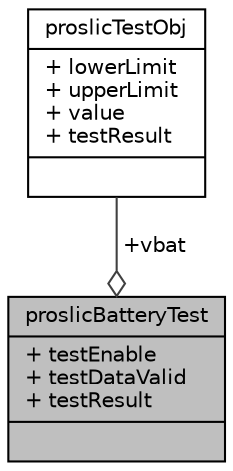 digraph "proslicBatteryTest"
{
  edge [fontname="Helvetica",fontsize="10",labelfontname="Helvetica",labelfontsize="10"];
  node [fontname="Helvetica",fontsize="10",shape=record];
  Node1 [label="{proslicBatteryTest\n|+ testEnable\l+ testDataValid\l+ testResult\l|}",height=0.2,width=0.4,color="black", fillcolor="grey75", style="filled", fontcolor="black"];
  Node2 -> Node1 [color="grey25",fontsize="10",style="solid",label=" +vbat" ,arrowhead="odiamond",fontname="Helvetica"];
  Node2 [label="{proslicTestObj\n|+ lowerLimit\l+ upperLimit\l+ value\l+ testResult\l|}",height=0.2,width=0.4,color="black", fillcolor="white", style="filled",URL="$structproslic_test_obj.html"];
}
